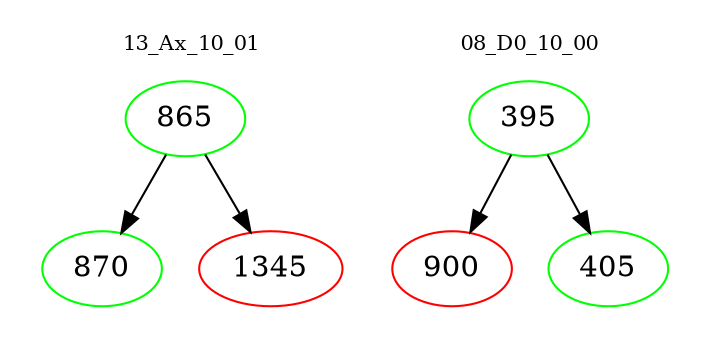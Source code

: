 digraph{
subgraph cluster_0 {
color = white
label = "13_Ax_10_01";
fontsize=10;
T0_865 [label="865", color="green"]
T0_865 -> T0_870 [color="black"]
T0_870 [label="870", color="green"]
T0_865 -> T0_1345 [color="black"]
T0_1345 [label="1345", color="red"]
}
subgraph cluster_1 {
color = white
label = "08_D0_10_00";
fontsize=10;
T1_395 [label="395", color="green"]
T1_395 -> T1_900 [color="black"]
T1_900 [label="900", color="red"]
T1_395 -> T1_405 [color="black"]
T1_405 [label="405", color="green"]
}
}
